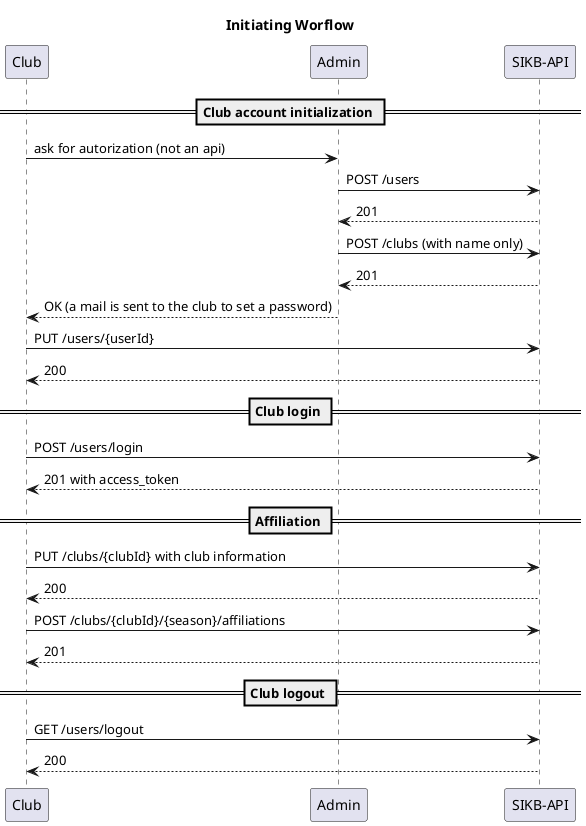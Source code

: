@startuml
title Initiating Worflow
 
participant "Club" as club
participant "Admin" as admin
participant "SIKB-API" as api 

== Club account initialization ==
club -> admin : ask for autorization (not an api)
admin -> api : POST /users
admin <-- api : 201
admin -> api : POST /clubs (with name only)
admin <-- api : 201
club <-- admin : OK (a mail is sent to the club to set a password)
club -> api : PUT /users/{userId}
club <-- api : 200

== Club login ==
club -> api : POST /users/login
club <-- api : 201 with access_token

== Affiliation ==
club -> api : PUT /clubs/{clubId} with club information
club <-- api : 200
club -> api : POST /clubs/{clubId}/{season}/affiliations
club <-- api : 201

== Club logout ==
club -> api : GET /users/logout
club <-- api : 200

@enduml